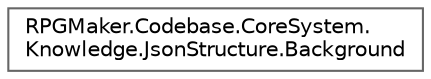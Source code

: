 digraph "クラス階層図"
{
 // LATEX_PDF_SIZE
  bgcolor="transparent";
  edge [fontname=Helvetica,fontsize=10,labelfontname=Helvetica,labelfontsize=10];
  node [fontname=Helvetica,fontsize=10,shape=box,height=0.2,width=0.4];
  rankdir="LR";
  Node0 [id="Node000000",label="RPGMaker.Codebase.CoreSystem.\lKnowledge.JsonStructure.Background",height=0.2,width=0.4,color="grey40", fillcolor="white", style="filled",URL="$d2/dc3/class_r_p_g_maker_1_1_codebase_1_1_core_system_1_1_knowledge_1_1_json_structure_1_1_background.html",tooltip=" "];
}
